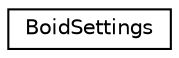 digraph G
{
  edge [fontname="Helvetica",fontsize="10",labelfontname="Helvetica",labelfontsize="10"];
  node [fontname="Helvetica",fontsize="10",shape=record];
  rankdir=LR;
  Node1 [label="BoidSettings",height=0.2,width=0.4,color="black", fillcolor="white", style="filled",URL="$dd/d94/structBoidSettings.html"];
}
